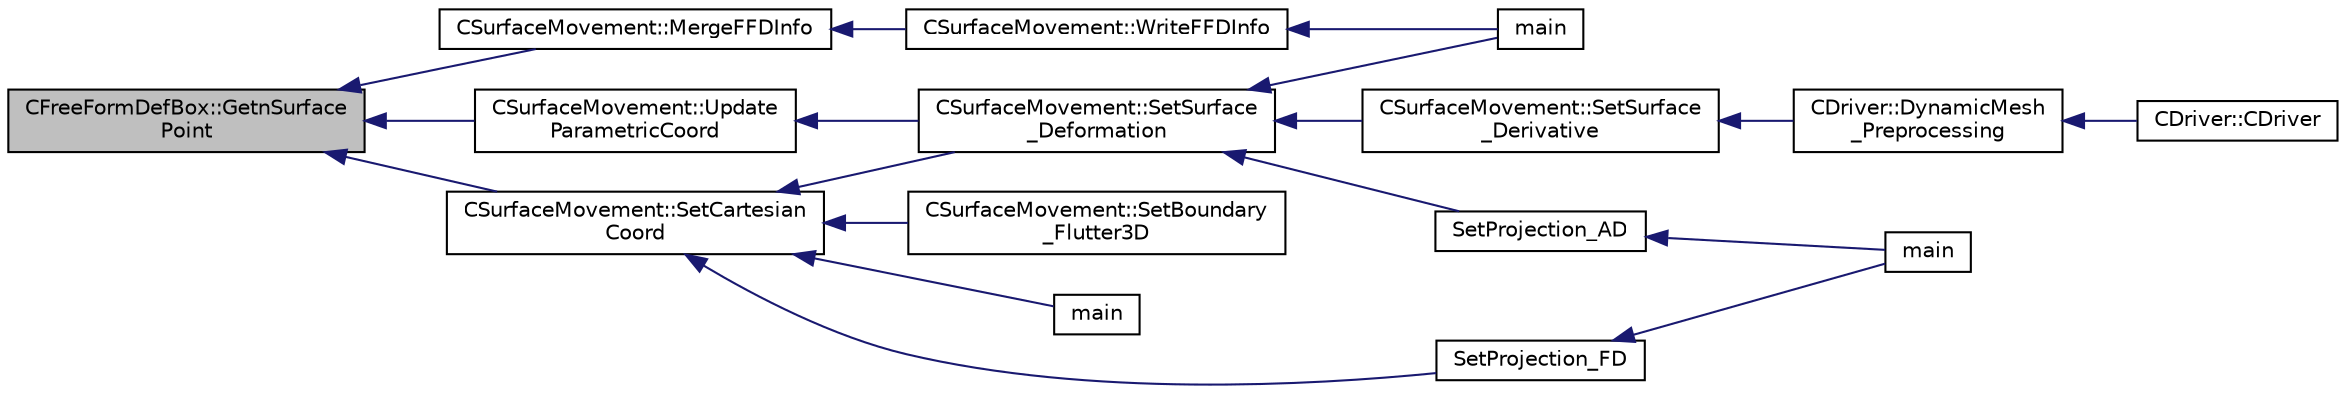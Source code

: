 digraph "CFreeFormDefBox::GetnSurfacePoint"
{
  edge [fontname="Helvetica",fontsize="10",labelfontname="Helvetica",labelfontsize="10"];
  node [fontname="Helvetica",fontsize="10",shape=record];
  rankdir="LR";
  Node485 [label="CFreeFormDefBox::GetnSurface\lPoint",height=0.2,width=0.4,color="black", fillcolor="grey75", style="filled", fontcolor="black"];
  Node485 -> Node486 [dir="back",color="midnightblue",fontsize="10",style="solid",fontname="Helvetica"];
  Node486 [label="CSurfaceMovement::Update\lParametricCoord",height=0.2,width=0.4,color="black", fillcolor="white", style="filled",URL="$class_c_surface_movement.html#a955774953bd11927bcfcaec014125126",tooltip="Update the parametric coordinates of a grid point using a point inversion strategy in the free form F..."];
  Node486 -> Node487 [dir="back",color="midnightblue",fontsize="10",style="solid",fontname="Helvetica"];
  Node487 [label="CSurfaceMovement::SetSurface\l_Deformation",height=0.2,width=0.4,color="black", fillcolor="white", style="filled",URL="$class_c_surface_movement.html#a23bec9fbe1bcd7f6117100de93381ac3",tooltip="Set the surface/boundary deformation. "];
  Node487 -> Node488 [dir="back",color="midnightblue",fontsize="10",style="solid",fontname="Helvetica"];
  Node488 [label="CSurfaceMovement::SetSurface\l_Derivative",height=0.2,width=0.4,color="black", fillcolor="white", style="filled",URL="$class_c_surface_movement.html#af6aac73d04565bf6e9b81305b66e97e7",tooltip="Set derivatives of the surface/boundary deformation. "];
  Node488 -> Node489 [dir="back",color="midnightblue",fontsize="10",style="solid",fontname="Helvetica"];
  Node489 [label="CDriver::DynamicMesh\l_Preprocessing",height=0.2,width=0.4,color="black", fillcolor="white", style="filled",URL="$class_c_driver.html#af585d91d9c08dbddcc2b3e67dd5f5af9",tooltip="GridMovement_Preprocessing. "];
  Node489 -> Node490 [dir="back",color="midnightblue",fontsize="10",style="solid",fontname="Helvetica"];
  Node490 [label="CDriver::CDriver",height=0.2,width=0.4,color="black", fillcolor="white", style="filled",URL="$class_c_driver.html#a3fca4a013a6efa9bbb38fe78a86b5f3d",tooltip="Constructor of the class. "];
  Node487 -> Node491 [dir="back",color="midnightblue",fontsize="10",style="solid",fontname="Helvetica"];
  Node491 [label="main",height=0.2,width=0.4,color="black", fillcolor="white", style="filled",URL="$_s_u2___d_e_f_8cpp.html#a0ddf1224851353fc92bfbff6f499fa97"];
  Node487 -> Node492 [dir="back",color="midnightblue",fontsize="10",style="solid",fontname="Helvetica"];
  Node492 [label="SetProjection_AD",height=0.2,width=0.4,color="black", fillcolor="white", style="filled",URL="$_s_u2___d_o_t_8cpp.html#a3fceed882e8eb3d6796c8e8396af7d87",tooltip="Projection of the surface sensitivity using algorithmic differentiation (AD). "];
  Node492 -> Node493 [dir="back",color="midnightblue",fontsize="10",style="solid",fontname="Helvetica"];
  Node493 [label="main",height=0.2,width=0.4,color="black", fillcolor="white", style="filled",URL="$_s_u2___d_o_t_8cpp.html#a0ddf1224851353fc92bfbff6f499fa97"];
  Node485 -> Node494 [dir="back",color="midnightblue",fontsize="10",style="solid",fontname="Helvetica"];
  Node494 [label="CSurfaceMovement::SetCartesian\lCoord",height=0.2,width=0.4,color="black", fillcolor="white", style="filled",URL="$class_c_surface_movement.html#a98df1fef0356600c1ab2df88dba24113",tooltip="Recompute the cartesian coordinates using the control points position. "];
  Node494 -> Node487 [dir="back",color="midnightblue",fontsize="10",style="solid",fontname="Helvetica"];
  Node494 -> Node495 [dir="back",color="midnightblue",fontsize="10",style="solid",fontname="Helvetica"];
  Node495 [label="CSurfaceMovement::SetBoundary\l_Flutter3D",height=0.2,width=0.4,color="black", fillcolor="white", style="filled",URL="$class_c_surface_movement.html#adc0f0df29bc1f6c9dad2c37d202d7879",tooltip="Deforms a 3-D flutter/pitching surface during an unsteady simulation. "];
  Node494 -> Node496 [dir="back",color="midnightblue",fontsize="10",style="solid",fontname="Helvetica"];
  Node496 [label="SetProjection_FD",height=0.2,width=0.4,color="black", fillcolor="white", style="filled",URL="$_s_u2___d_o_t_8cpp.html#a5c5163a755085e03f1dfa23aeb7e21f2",tooltip="Projection of the surface sensitivity using finite differences (FD). "];
  Node496 -> Node493 [dir="back",color="midnightblue",fontsize="10",style="solid",fontname="Helvetica"];
  Node494 -> Node497 [dir="back",color="midnightblue",fontsize="10",style="solid",fontname="Helvetica"];
  Node497 [label="main",height=0.2,width=0.4,color="black", fillcolor="white", style="filled",URL="$_s_u2___g_e_o_8cpp.html#a0ddf1224851353fc92bfbff6f499fa97"];
  Node485 -> Node498 [dir="back",color="midnightblue",fontsize="10",style="solid",fontname="Helvetica"];
  Node498 [label="CSurfaceMovement::MergeFFDInfo",height=0.2,width=0.4,color="black", fillcolor="white", style="filled",URL="$class_c_surface_movement.html#ab4632911c4d3163ac2e8fb6dc0c68f3f",tooltip="Merge the Free Form information in the SU2 file. "];
  Node498 -> Node499 [dir="back",color="midnightblue",fontsize="10",style="solid",fontname="Helvetica"];
  Node499 [label="CSurfaceMovement::WriteFFDInfo",height=0.2,width=0.4,color="black", fillcolor="white", style="filled",URL="$class_c_surface_movement.html#a04a626a52ad7acef005b80daeb1144e9",tooltip="Write the Free Form information in the SU2 file. "];
  Node499 -> Node491 [dir="back",color="midnightblue",fontsize="10",style="solid",fontname="Helvetica"];
}
